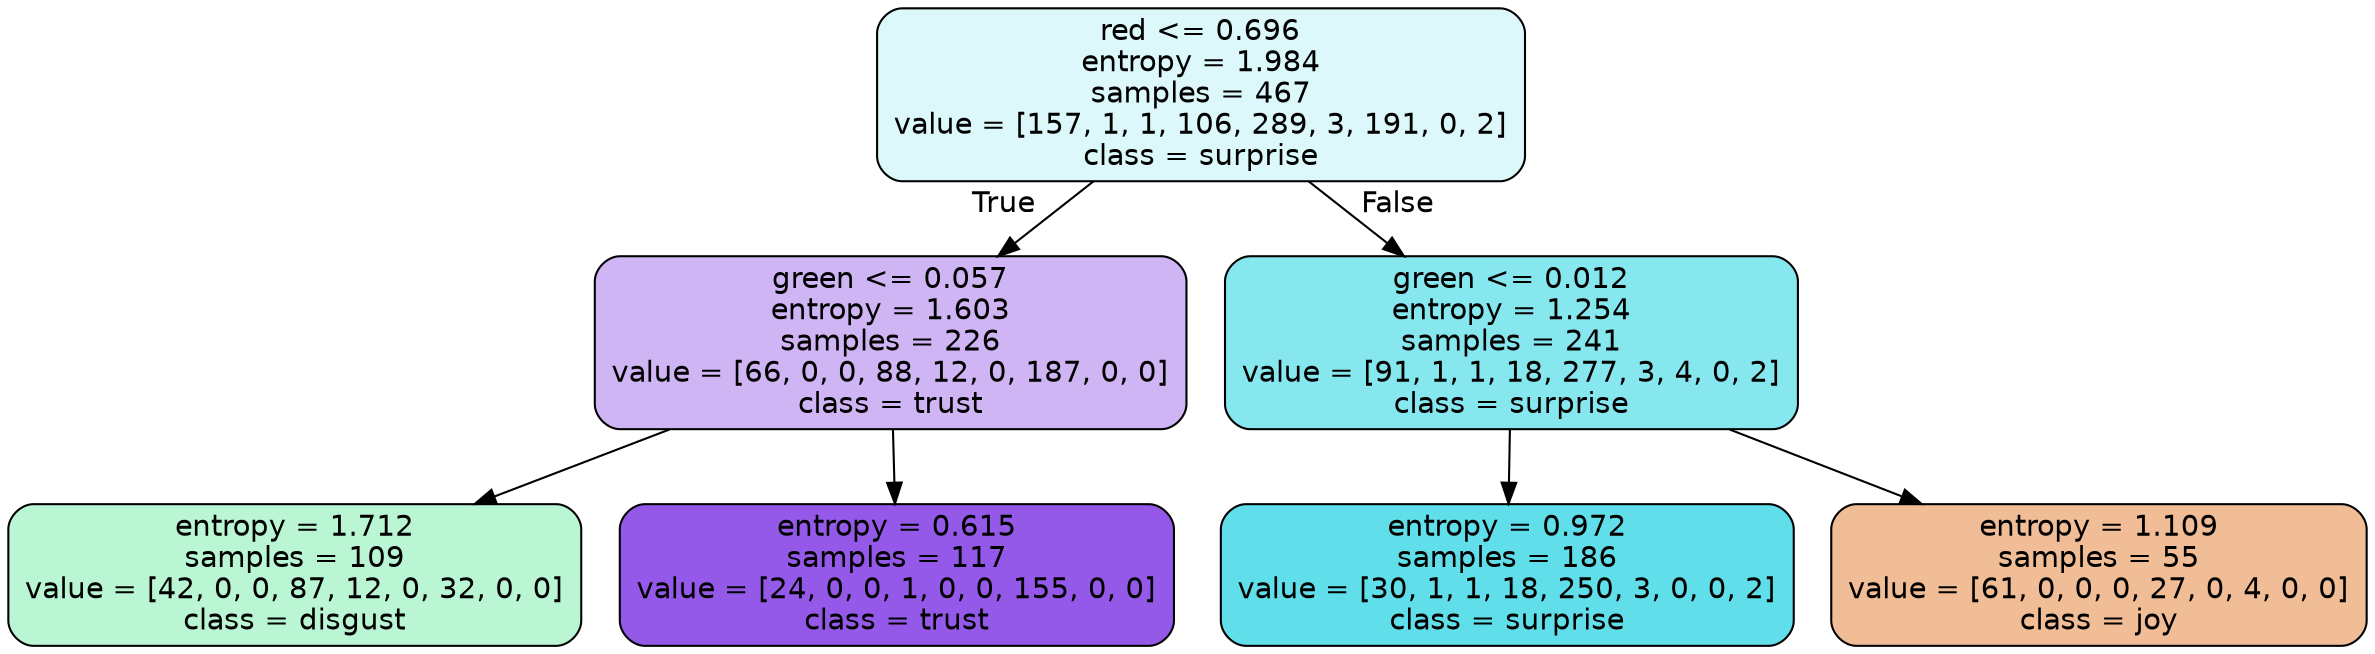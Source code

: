 digraph Tree {
node [shape=box, style="filled, rounded", color="black", fontname=helvetica] ;
edge [fontname=helvetica] ;
0 [label="red <= 0.696\nentropy = 1.984\nsamples = 467\nvalue = [157, 1, 1, 106, 289, 3, 191, 0, 2]\nclass = surprise", fillcolor="#39d7e52d"] ;
1 [label="green <= 0.057\nentropy = 1.603\nsamples = 226\nvalue = [66, 0, 0, 88, 12, 0, 187, 0, 0]\nclass = trust", fillcolor="#8139e55f"] ;
0 -> 1 [labeldistance=2.5, labelangle=45, headlabel="True"] ;
2 [label="entropy = 1.712\nsamples = 109\nvalue = [42, 0, 0, 87, 12, 0, 32, 0, 0]\nclass = disgust", fillcolor="#39e58158"] ;
1 -> 2 ;
3 [label="entropy = 0.615\nsamples = 117\nvalue = [24, 0, 0, 1, 0, 0, 155, 0, 0]\nclass = trust", fillcolor="#8139e5d6"] ;
1 -> 3 ;
4 [label="green <= 0.012\nentropy = 1.254\nsamples = 241\nvalue = [91, 1, 1, 18, 277, 3, 4, 0, 2]\nclass = surprise", fillcolor="#39d7e59b"] ;
0 -> 4 [labeldistance=2.5, labelangle=-45, headlabel="False"] ;
5 [label="entropy = 0.972\nsamples = 186\nvalue = [30, 1, 1, 18, 250, 3, 0, 0, 2]\nclass = surprise", fillcolor="#39d7e5cc"] ;
4 -> 5 ;
6 [label="entropy = 1.109\nsamples = 55\nvalue = [61, 0, 0, 0, 27, 0, 4, 0, 0]\nclass = joy", fillcolor="#e5813985"] ;
4 -> 6 ;
}